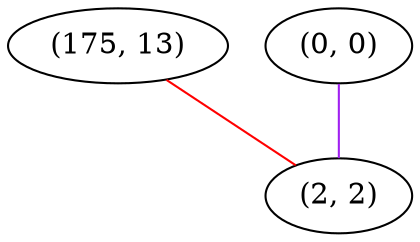 graph "" {
"(175, 13)";
"(0, 0)";
"(2, 2)";
"(175, 13)" -- "(2, 2)"  [color=red, key=0, weight=1];
"(0, 0)" -- "(2, 2)"  [color=purple, key=0, weight=4];
}

